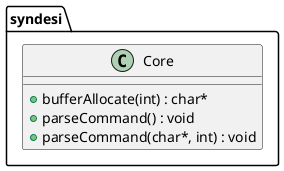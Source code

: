 @startuml

namespace syndesi {

    class Core {
        +bufferAllocate(int) : char*
        +parseCommand() : void
        +parseCommand(char*, int) : void
    }



}



@enduml